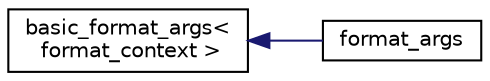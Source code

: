 digraph "Graphical Class Hierarchy"
{
  edge [fontname="Helvetica",fontsize="10",labelfontname="Helvetica",labelfontsize="10"];
  node [fontname="Helvetica",fontsize="10",shape=record];
  rankdir="LR";
  Node1 [label="basic_format_args\<\l format_context \>",height=0.2,width=0.4,color="black", fillcolor="white", style="filled",URL="$classbasic__format__args.html"];
  Node1 -> Node2 [dir="back",color="midnightblue",fontsize="10",style="solid",fontname="Helvetica"];
  Node2 [label="format_args",height=0.2,width=0.4,color="black", fillcolor="white", style="filled",URL="$structformat__args.html"];
}
